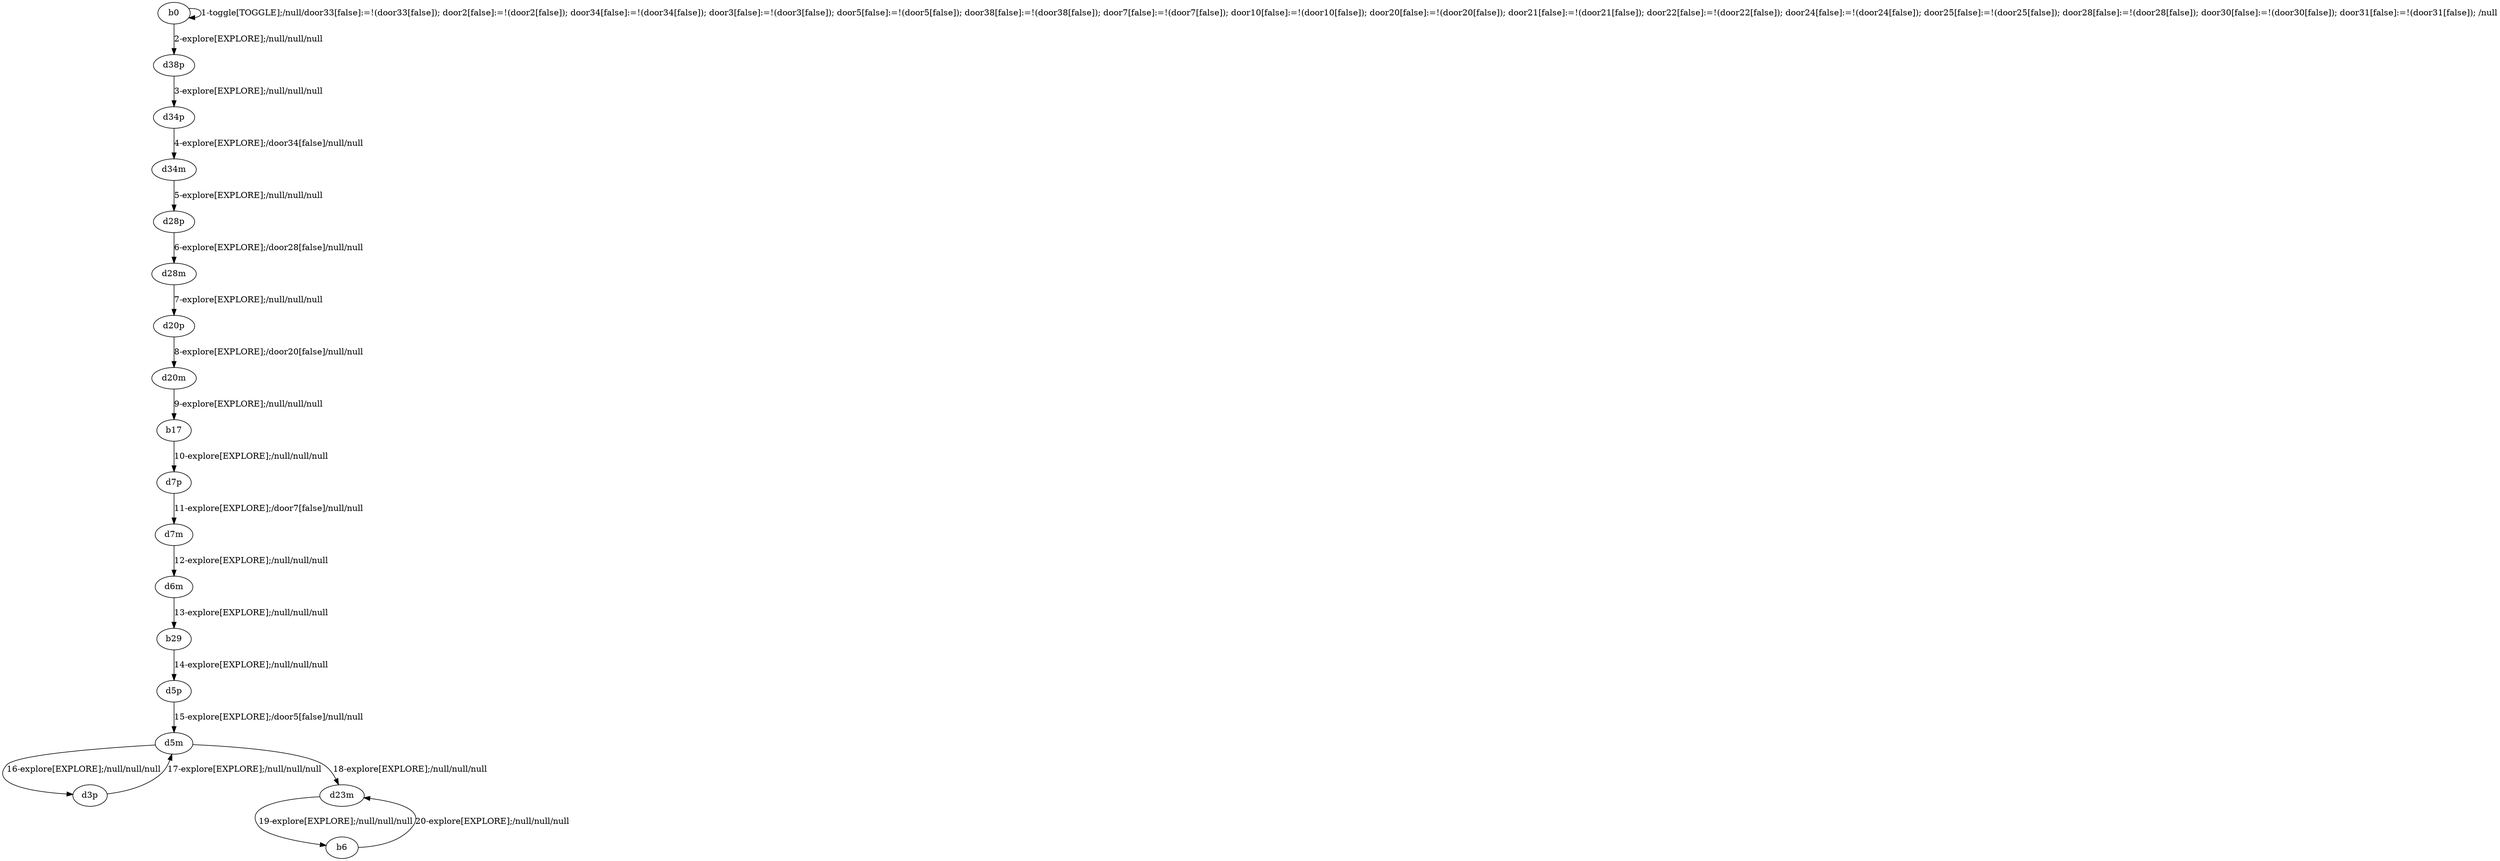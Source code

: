 # Total number of goals covered by this test: 1
# d23m --> b6

digraph g {
"b0" -> "b0" [label = "1-toggle[TOGGLE];/null/door33[false]:=!(door33[false]); door2[false]:=!(door2[false]); door34[false]:=!(door34[false]); door3[false]:=!(door3[false]); door5[false]:=!(door5[false]); door38[false]:=!(door38[false]); door7[false]:=!(door7[false]); door10[false]:=!(door10[false]); door20[false]:=!(door20[false]); door21[false]:=!(door21[false]); door22[false]:=!(door22[false]); door24[false]:=!(door24[false]); door25[false]:=!(door25[false]); door28[false]:=!(door28[false]); door30[false]:=!(door30[false]); door31[false]:=!(door31[false]); /null"];
"b0" -> "d38p" [label = "2-explore[EXPLORE];/null/null/null"];
"d38p" -> "d34p" [label = "3-explore[EXPLORE];/null/null/null"];
"d34p" -> "d34m" [label = "4-explore[EXPLORE];/door34[false]/null/null"];
"d34m" -> "d28p" [label = "5-explore[EXPLORE];/null/null/null"];
"d28p" -> "d28m" [label = "6-explore[EXPLORE];/door28[false]/null/null"];
"d28m" -> "d20p" [label = "7-explore[EXPLORE];/null/null/null"];
"d20p" -> "d20m" [label = "8-explore[EXPLORE];/door20[false]/null/null"];
"d20m" -> "b17" [label = "9-explore[EXPLORE];/null/null/null"];
"b17" -> "d7p" [label = "10-explore[EXPLORE];/null/null/null"];
"d7p" -> "d7m" [label = "11-explore[EXPLORE];/door7[false]/null/null"];
"d7m" -> "d6m" [label = "12-explore[EXPLORE];/null/null/null"];
"d6m" -> "b29" [label = "13-explore[EXPLORE];/null/null/null"];
"b29" -> "d5p" [label = "14-explore[EXPLORE];/null/null/null"];
"d5p" -> "d5m" [label = "15-explore[EXPLORE];/door5[false]/null/null"];
"d5m" -> "d3p" [label = "16-explore[EXPLORE];/null/null/null"];
"d3p" -> "d5m" [label = "17-explore[EXPLORE];/null/null/null"];
"d5m" -> "d23m" [label = "18-explore[EXPLORE];/null/null/null"];
"d23m" -> "b6" [label = "19-explore[EXPLORE];/null/null/null"];
"b6" -> "d23m" [label = "20-explore[EXPLORE];/null/null/null"];
}